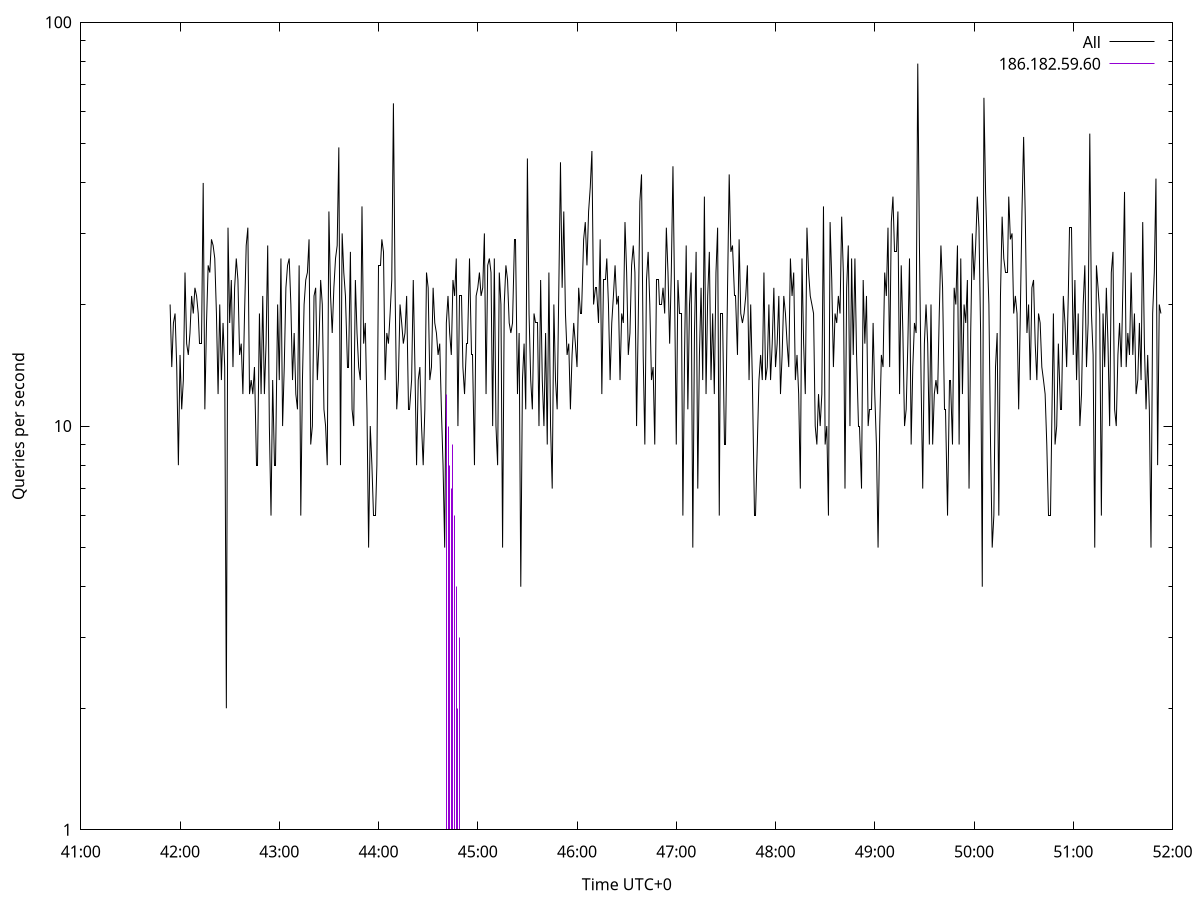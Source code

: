 set terminal pngcairo size 1024,768
set output 'Sun Jan  7 16:41:54 2024.png'
set ylabel 'Queries per second'
set xlabel 'Time UTC+0'
set xdata time
set timefmt "%s"
set log y
plot \
'-' using 1:2 linecolor 0 linetype 2 with lines title 'All', \
'-' using 1:2 linecolor 1 linetype 3 with impulses title "186.182.59.60"
1704620514 20
1704620515 14
1704620516 18
1704620517 19
1704620518 14
1704620519 8
1704620520 15
1704620521 11
1704620522 13
1704620523 24
1704620524 16
1704620525 15
1704620526 17
1704620527 21
1704620528 19
1704620529 22
1704620530 21
1704620531 19
1704620532 16
1704620533 16
1704620534 40
1704620535 11
1704620536 18
1704620537 25
1704620538 24
1704620539 29
1704620540 28
1704620541 26
1704620542 19
1704620543 12
1704620544 20
1704620545 13
1704620546 18
1704620547 14
1704620548 2
1704620549 31
1704620550 18
1704620551 23
1704620552 14
1704620553 22
1704620554 26
1704620555 23
1704620556 15
1704620557 16
1704620558 12
1704620559 19
1704620560 28
1704620561 31
1704620562 12
1704620563 13
1704620564 12
1704620565 14
1704620566 8
1704620567 8
1704620568 19
1704620569 12
1704620570 21
1704620571 12
1704620572 16
1704620573 28
1704620574 10
1704620575 6
1704620576 13
1704620577 8
1704620578 8
1704620579 20
1704620580 13
1704620581 26
1704620582 10
1704620583 14
1704620584 22
1704620585 25
1704620586 26
1704620587 20
1704620588 13
1704620589 17
1704620590 12
1704620591 11
1704620592 25
1704620593 6
1704620594 13
1704620595 20
1704620596 23
1704620597 24
1704620598 29
1704620599 9
1704620600 10
1704620601 21
1704620602 22
1704620603 13
1704620604 16
1704620605 23
1704620606 20
1704620607 11
1704620608 10
1704620609 8
1704620610 34
1704620611 21
1704620612 17
1704620613 22
1704620614 26
1704620615 28
1704620616 49
1704620617 8
1704620618 30
1704620619 24
1704620620 21
1704620621 14
1704620622 14
1704620623 27
1704620624 11
1704620625 10
1704620626 23
1704620627 17
1704620628 14
1704620629 13
1704620630 35
1704620631 16
1704620632 18
1704620633 11
1704620634 5
1704620635 10
1704620636 8
1704620637 6
1704620638 6
1704620639 8
1704620640 25
1704620641 25
1704620642 29
1704620643 27
1704620644 13
1704620645 17
1704620646 16
1704620647 19
1704620648 23
1704620649 63
1704620650 22
1704620651 11
1704620652 13
1704620653 20
1704620654 18
1704620655 16
1704620656 17
1704620657 21
1704620658 11
1704620659 11
1704620660 13
1704620661 23
1704620662 14
1704620663 8
1704620664 13
1704620665 14
1704620666 10
1704620667 8
1704620668 11
1704620669 24
1704620670 22
1704620671 13
1704620672 14
1704620673 22
1704620674 18
1704620675 17
1704620676 15
1704620677 16
1704620678 11
1704620679 8
1704620680 5
1704620681 18
1704620682 21
1704620683 17
1704620684 15
1704620685 23
1704620686 21
1704620687 26
1704620688 10
1704620689 21
1704620690 21
1704620691 14
1704620692 12
1704620693 16
1704620694 16
1704620695 26
1704620696 15
1704620697 15
1704620698 8
1704620699 21
1704620700 22
1704620701 24
1704620702 21
1704620703 22
1704620704 30
1704620705 12
1704620706 25
1704620707 26
1704620708 24
1704620709 10
1704620710 26
1704620711 10
1704620712 8
1704620713 24
1704620714 20
1704620715 5
1704620716 20
1704620717 25
1704620718 23
1704620719 18
1704620720 17
1704620721 18
1704620722 29
1704620723 29
1704620724 12
1704620725 17
1704620726 4
1704620727 13
1704620728 16
1704620729 11
1704620730 46
1704620731 19
1704620732 13
1704620733 11
1704620734 19
1704620735 18
1704620736 18
1704620737 10
1704620738 23
1704620739 13
1704620740 10
1704620741 17
1704620742 9
1704620743 24
1704620744 10
1704620745 7
1704620746 20
1704620747 13
1704620748 11
1704620749 22
1704620750 45
1704620751 22
1704620752 34
1704620753 19
1704620754 15
1704620755 16
1704620756 11
1704620757 15
1704620758 18
1704620759 16
1704620760 14
1704620761 22
1704620762 19
1704620763 19
1704620764 29
1704620765 32
1704620766 25
1704620767 34
1704620768 39
1704620769 48
1704620770 20
1704620771 22
1704620772 22
1704620773 18
1704620774 29
1704620775 12
1704620776 23
1704620777 23
1704620778 26
1704620779 20
1704620780 13
1704620781 18
1704620782 21
1704620783 25
1704620784 20
1704620785 21
1704620786 13
1704620787 19
1704620788 18
1704620789 32
1704620790 24
1704620791 15
1704620792 17
1704620793 25
1704620794 28
1704620795 24
1704620796 10
1704620797 18
1704620798 36
1704620799 42
1704620800 15
1704620801 9
1704620802 23
1704620803 27
1704620804 20
1704620805 13
1704620806 14
1704620807 9
1704620808 23
1704620809 23
1704620810 20
1704620811 20
1704620812 22
1704620813 19
1704620814 31
1704620815 24
1704620816 16
1704620817 24
1704620818 44
1704620819 21
1704620820 9
1704620821 23
1704620822 19
1704620823 19
1704620824 6
1704620825 15
1704620826 28
1704620827 11
1704620828 20
1704620829 24
1704620830 5
1704620831 17
1704620832 27
1704620833 7
1704620834 15
1704620835 22
1704620836 13
1704620837 37
1704620838 12
1704620839 21
1704620840 27
1704620841 13
1704620842 19
1704620843 12
1704620844 24
1704620845 31
1704620846 6
1704620847 19
1704620848 19
1704620849 9
1704620850 9
1704620851 22
1704620852 42
1704620853 27
1704620854 28
1704620855 21
1704620856 21
1704620857 15
1704620858 29
1704620859 19
1704620860 18
1704620861 19
1704620862 21
1704620863 25
1704620864 13
1704620865 20
1704620866 13
1704620867 6
1704620868 6
1704620869 9
1704620870 13
1704620871 15
1704620872 13
1704620873 24
1704620874 13
1704620875 14
1704620876 20
1704620877 13
1704620878 16
1704620879 22
1704620880 14
1704620881 16
1704620882 21
1704620883 12
1704620884 15
1704620885 21
1704620886 19
1704620887 16
1704620888 14
1704620889 26
1704620890 21
1704620891 24
1704620892 13
1704620893 15
1704620894 12
1704620895 7
1704620896 26
1704620897 16
1704620898 12
1704620899 31
1704620900 24
1704620901 21
1704620902 20
1704620903 19
1704620904 10
1704620905 9
1704620906 12
1704620907 10
1704620908 12
1704620909 35
1704620910 9
1704620911 10
1704620912 6
1704620913 32
1704620914 23
1704620915 14
1704620916 19
1704620917 18
1704620918 21
1704620919 19
1704620920 33
1704620921 24
1704620922 7
1704620923 22
1704620924 28
1704620925 10
1704620926 26
1704620927 15
1704620928 26
1704620929 15
1704620930 10
1704620931 10
1704620932 7
1704620933 23
1704620934 16
1704620935 21
1704620936 10
1704620937 11
1704620938 11
1704620939 18
1704620940 12
1704620941 9
1704620942 5
1704620943 10
1704620944 15
1704620945 14
1704620946 24
1704620947 21
1704620948 31
1704620949 14
1704620950 32
1704620951 37
1704620952 27
1704620953 27
1704620954 34
1704620955 12
1704620956 25
1704620957 17
1704620958 10
1704620959 11
1704620960 16
1704620961 26
1704620962 9
1704620963 14
1704620964 18
1704620965 17
1704620966 79
1704620967 28
1704620968 13
1704620969 7
1704620970 16
1704620971 20
1704620972 16
1704620973 9
1704620974 20
1704620975 9
1704620976 12
1704620977 13
1704620978 12
1704620979 19
1704620980 28
1704620981 22
1704620982 11
1704620983 11
1704620984 6
1704620985 13
1704620986 13
1704620987 9
1704620988 22
1704620989 20
1704620990 28
1704620991 9
1704620992 26
1704620993 12
1704620994 20
1704620995 18
1704620996 23
1704620997 7
1704620998 17
1704620999 30
1704621000 23
1704621001 28
1704621002 37
1704621003 31
1704621004 17
1704621005 4
1704621006 65
1704621007 38
1704621008 27
1704621009 20
1704621010 9
1704621011 5
1704621012 6
1704621013 14
1704621014 17
1704621015 6
1704621016 21
1704621017 33
1704621018 26
1704621019 24
1704621020 24
1704621021 37
1704621022 29
1704621023 30
1704621024 19
1704621025 21
1704621026 19
1704621027 11
1704621028 19
1704621029 34
1704621030 52
1704621031 33
1704621032 17
1704621033 20
1704621034 13
1704621035 22
1704621036 23
1704621037 16
1704621038 13
1704621039 19
1704621040 18
1704621041 14
1704621042 13
1704621043 12
1704621044 9
1704621045 6
1704621046 6
1704621047 10
1704621048 19
1704621049 9
1704621050 10
1704621051 16
1704621052 11
1704621053 11
1704621054 21
1704621055 18
1704621056 14
1704621057 21
1704621058 31
1704621059 31
1704621060 15
1704621061 23
1704621062 13
1704621063 19
1704621064 10
1704621065 12
1704621066 20
1704621067 25
1704621068 14
1704621069 18
1704621070 53
1704621071 19
1704621072 15
1704621073 5
1704621074 25
1704621075 22
1704621076 19
1704621077 6
1704621078 19
1704621079 14
1704621080 22
1704621081 16
1704621082 10
1704621083 24
1704621084 27
1704621085 11
1704621086 10
1704621087 15
1704621088 18
1704621089 14
1704621090 22
1704621091 38
1704621092 14
1704621093 17
1704621094 15
1704621095 24
1704621096 15
1704621097 19
1704621098 12
1704621099 13
1704621100 18
1704621101 13
1704621102 32
1704621103 16
1704621104 11
1704621105 15
1704621106 11
1704621107 5
1704621108 19
1704621109 24
1704621110 41
1704621111 8
1704621112 20
1704621113 19

e
1704620681 12
1704620682 10
1704620683 8
1704620684 7
1704620685 9
1704620686 6
1704620687 4
1704620688 2
1704620689 3
1704620690 1
1704620691 1

e
